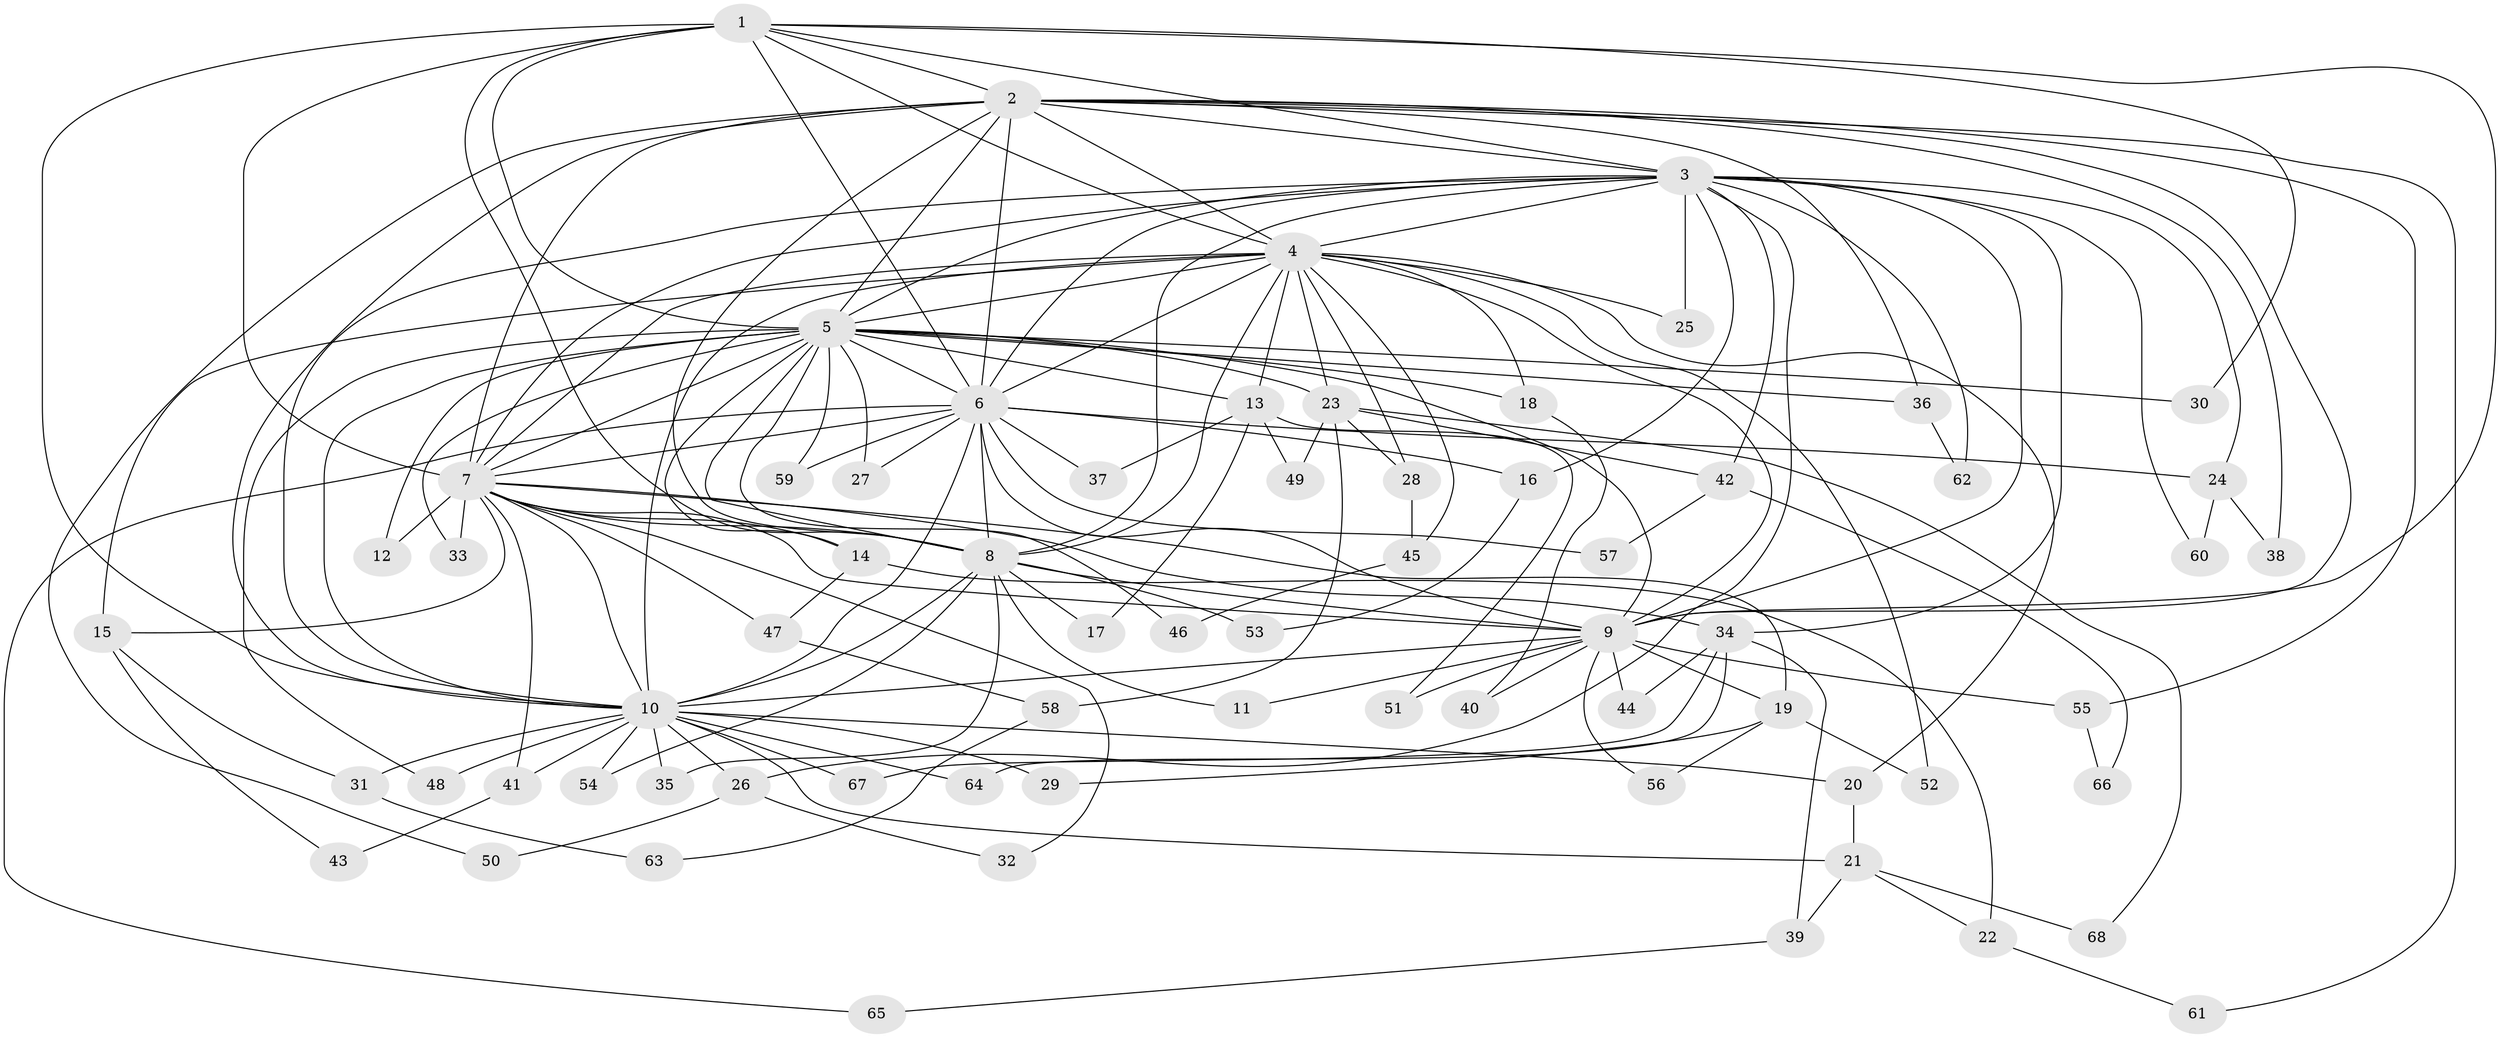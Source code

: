// coarse degree distribution, {14: 0.04878048780487805, 15: 0.024390243902439025, 19: 0.024390243902439025, 12: 0.024390243902439025, 13: 0.024390243902439025, 8: 0.04878048780487805, 2: 0.4146341463414634, 6: 0.024390243902439025, 4: 0.0975609756097561, 3: 0.17073170731707318, 5: 0.04878048780487805, 7: 0.024390243902439025, 1: 0.024390243902439025}
// Generated by graph-tools (version 1.1) at 2025/49/03/04/25 22:49:25]
// undirected, 68 vertices, 161 edges
graph export_dot {
  node [color=gray90,style=filled];
  1;
  2;
  3;
  4;
  5;
  6;
  7;
  8;
  9;
  10;
  11;
  12;
  13;
  14;
  15;
  16;
  17;
  18;
  19;
  20;
  21;
  22;
  23;
  24;
  25;
  26;
  27;
  28;
  29;
  30;
  31;
  32;
  33;
  34;
  35;
  36;
  37;
  38;
  39;
  40;
  41;
  42;
  43;
  44;
  45;
  46;
  47;
  48;
  49;
  50;
  51;
  52;
  53;
  54;
  55;
  56;
  57;
  58;
  59;
  60;
  61;
  62;
  63;
  64;
  65;
  66;
  67;
  68;
  1 -- 2;
  1 -- 3;
  1 -- 4;
  1 -- 5;
  1 -- 6;
  1 -- 7;
  1 -- 8;
  1 -- 9;
  1 -- 10;
  1 -- 30;
  2 -- 3;
  2 -- 4;
  2 -- 5;
  2 -- 6;
  2 -- 7;
  2 -- 8;
  2 -- 9;
  2 -- 10;
  2 -- 36;
  2 -- 38;
  2 -- 50;
  2 -- 55;
  2 -- 61;
  3 -- 4;
  3 -- 5;
  3 -- 6;
  3 -- 7;
  3 -- 8;
  3 -- 9;
  3 -- 10;
  3 -- 16;
  3 -- 24;
  3 -- 25;
  3 -- 26;
  3 -- 34;
  3 -- 42;
  3 -- 60;
  3 -- 62;
  4 -- 5;
  4 -- 6;
  4 -- 7;
  4 -- 8;
  4 -- 9;
  4 -- 10;
  4 -- 13;
  4 -- 15;
  4 -- 18;
  4 -- 20;
  4 -- 23;
  4 -- 25;
  4 -- 28;
  4 -- 45;
  4 -- 52;
  5 -- 6;
  5 -- 7;
  5 -- 8;
  5 -- 9;
  5 -- 10;
  5 -- 12;
  5 -- 13;
  5 -- 14;
  5 -- 18;
  5 -- 23;
  5 -- 27;
  5 -- 30;
  5 -- 33;
  5 -- 36;
  5 -- 46;
  5 -- 48;
  5 -- 59;
  6 -- 7;
  6 -- 8;
  6 -- 9;
  6 -- 10;
  6 -- 16;
  6 -- 24;
  6 -- 27;
  6 -- 37;
  6 -- 57;
  6 -- 59;
  6 -- 65;
  7 -- 8;
  7 -- 9;
  7 -- 10;
  7 -- 12;
  7 -- 14;
  7 -- 15;
  7 -- 19;
  7 -- 32;
  7 -- 33;
  7 -- 34;
  7 -- 41;
  7 -- 47;
  8 -- 9;
  8 -- 10;
  8 -- 11;
  8 -- 17;
  8 -- 35;
  8 -- 53;
  8 -- 54;
  9 -- 10;
  9 -- 11;
  9 -- 19;
  9 -- 40;
  9 -- 44;
  9 -- 51;
  9 -- 55;
  9 -- 56;
  10 -- 20;
  10 -- 21;
  10 -- 26;
  10 -- 29;
  10 -- 31;
  10 -- 35;
  10 -- 41;
  10 -- 48;
  10 -- 54;
  10 -- 64;
  10 -- 67;
  13 -- 17;
  13 -- 37;
  13 -- 49;
  13 -- 51;
  14 -- 22;
  14 -- 47;
  15 -- 31;
  15 -- 43;
  16 -- 53;
  18 -- 40;
  19 -- 29;
  19 -- 52;
  19 -- 56;
  20 -- 21;
  21 -- 22;
  21 -- 39;
  21 -- 68;
  22 -- 61;
  23 -- 28;
  23 -- 42;
  23 -- 49;
  23 -- 58;
  23 -- 68;
  24 -- 38;
  24 -- 60;
  26 -- 32;
  26 -- 50;
  28 -- 45;
  31 -- 63;
  34 -- 39;
  34 -- 44;
  34 -- 64;
  34 -- 67;
  36 -- 62;
  39 -- 65;
  41 -- 43;
  42 -- 57;
  42 -- 66;
  45 -- 46;
  47 -- 58;
  55 -- 66;
  58 -- 63;
}
